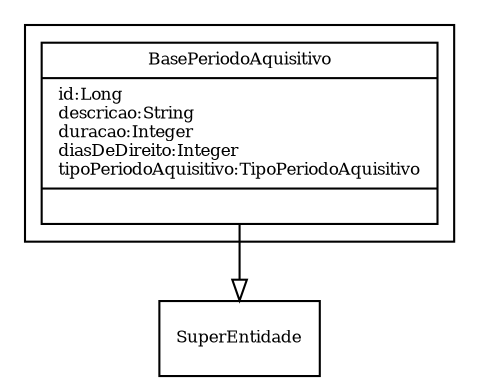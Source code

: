 digraph G{
fontname = "Times-Roman"
fontsize = 8

node [
        fontname = "Times-Roman"
        fontsize = 8
        shape = "record"
]

edge [
        fontname = "Times-Roman"
        fontsize = 8
]

subgraph clusterBASE_PERIODO_AQUISITIVO
{
BasePeriodoAquisitivo [label = "{BasePeriodoAquisitivo|id:Long\ldescricao:String\lduracao:Integer\ldiasDeDireito:Integer\ltipoPeriodoAquisitivo:TipoPeriodoAquisitivo\l|\l}"]
}
edge [ arrowhead = "empty" headlabel = "" taillabel = ""] BasePeriodoAquisitivo -> SuperEntidade
}
